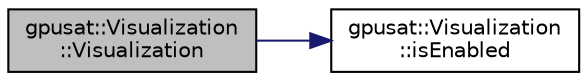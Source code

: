 digraph "gpusat::Visualization::Visualization"
{
 // INTERACTIVE_SVG=YES
 // LATEX_PDF_SIZE
  edge [fontname="Helvetica",fontsize="10",labelfontname="Helvetica",labelfontsize="10"];
  node [fontname="Helvetica",fontsize="10",shape=record];
  rankdir="LR";
  Node1 [label="gpusat::Visualization\l::Visualization",height=0.2,width=0.4,color="black", fillcolor="grey75", style="filled", fontcolor="black",tooltip=" "];
  Node1 -> Node2 [color="midnightblue",fontsize="10",style="solid",fontname="Helvetica"];
  Node2 [label="gpusat::Visualization\l::isEnabled",height=0.2,width=0.4,color="black", fillcolor="white", style="filled",URL="$classgpusat_1_1_visualization.html#a9c947b84d850f20947ee459854c31251",tooltip=" "];
}
